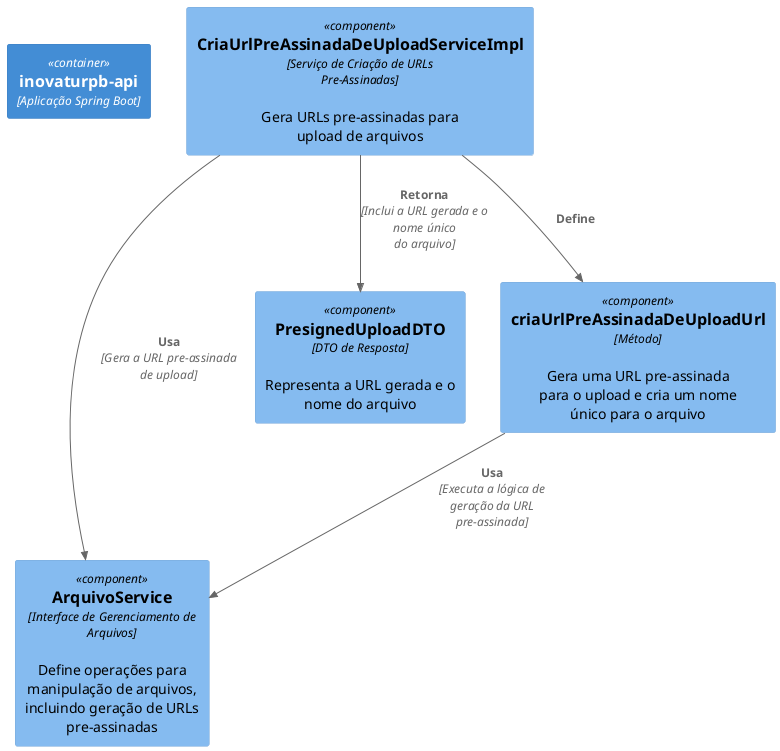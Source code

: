 @startuml
!define C4_COMPONENT
!include <C4/C4_Component.puml>

Container(app, "inovaturpb-api", "Aplicação Spring Boot")

' Serviço principal
Component(service, "CriaUrlPreAssinadaDeUploadServiceImpl", "Serviço de Criação de URLs Pre-Assinadas", "Gera URLs pre-assinadas para upload de arquivos")

' Serviços e componentes auxiliares
Component(arquivoService, "ArquivoService", "Interface de Gerenciamento de Arquivos", "Define operações para manipulação de arquivos, incluindo geração de URLs pre-assinadas")
Component(dto, "PresignedUploadDTO", "DTO de Resposta", "Representa a URL gerada e o nome do arquivo")

' Relacionamentos
Rel(service, arquivoService, "Usa", "Gera a URL pre-assinada de upload")
Rel(service, dto, "Retorna", "Inclui a URL gerada e o nome único do arquivo")

' Métodos principais
Component(method1, "criaUrlPreAssinadaDeUploadUrl", "Método", "Gera uma URL pre-assinada para o upload e cria um nome único para o arquivo")
Rel(service, method1, "Define")
Rel(method1, arquivoService, "Usa", "Executa a lógica de geração da URL pre-assinada")

@enduml
